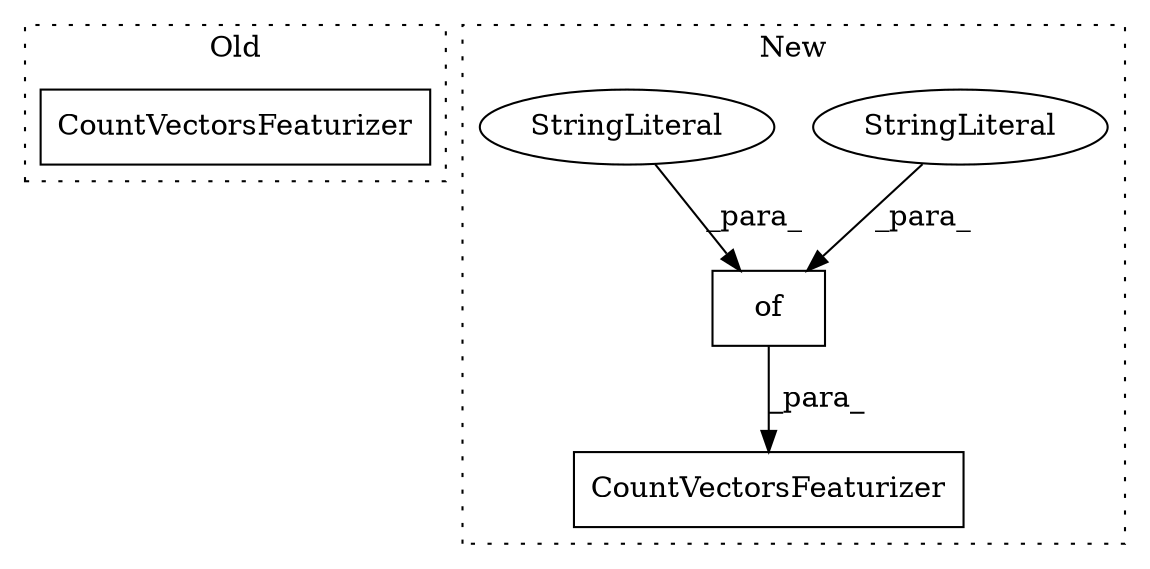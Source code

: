 digraph G {
subgraph cluster0 {
1 [label="CountVectorsFeaturizer" a="32" s="5423" l="24" shape="box"];
label = "Old";
style="dotted";
}
subgraph cluster1 {
2 [label="CountVectorsFeaturizer" a="32" s="5645,5734" l="23,1" shape="box"];
3 [label="of" a="32" s="5708,5732" l="3,1" shape="box"];
4 [label="StringLiteral" a="45" s="5720" l="10" shape="ellipse"];
5 [label="StringLiteral" a="45" s="5711" l="6" shape="ellipse"];
label = "New";
style="dotted";
}
3 -> 2 [label="_para_"];
4 -> 3 [label="_para_"];
5 -> 3 [label="_para_"];
}